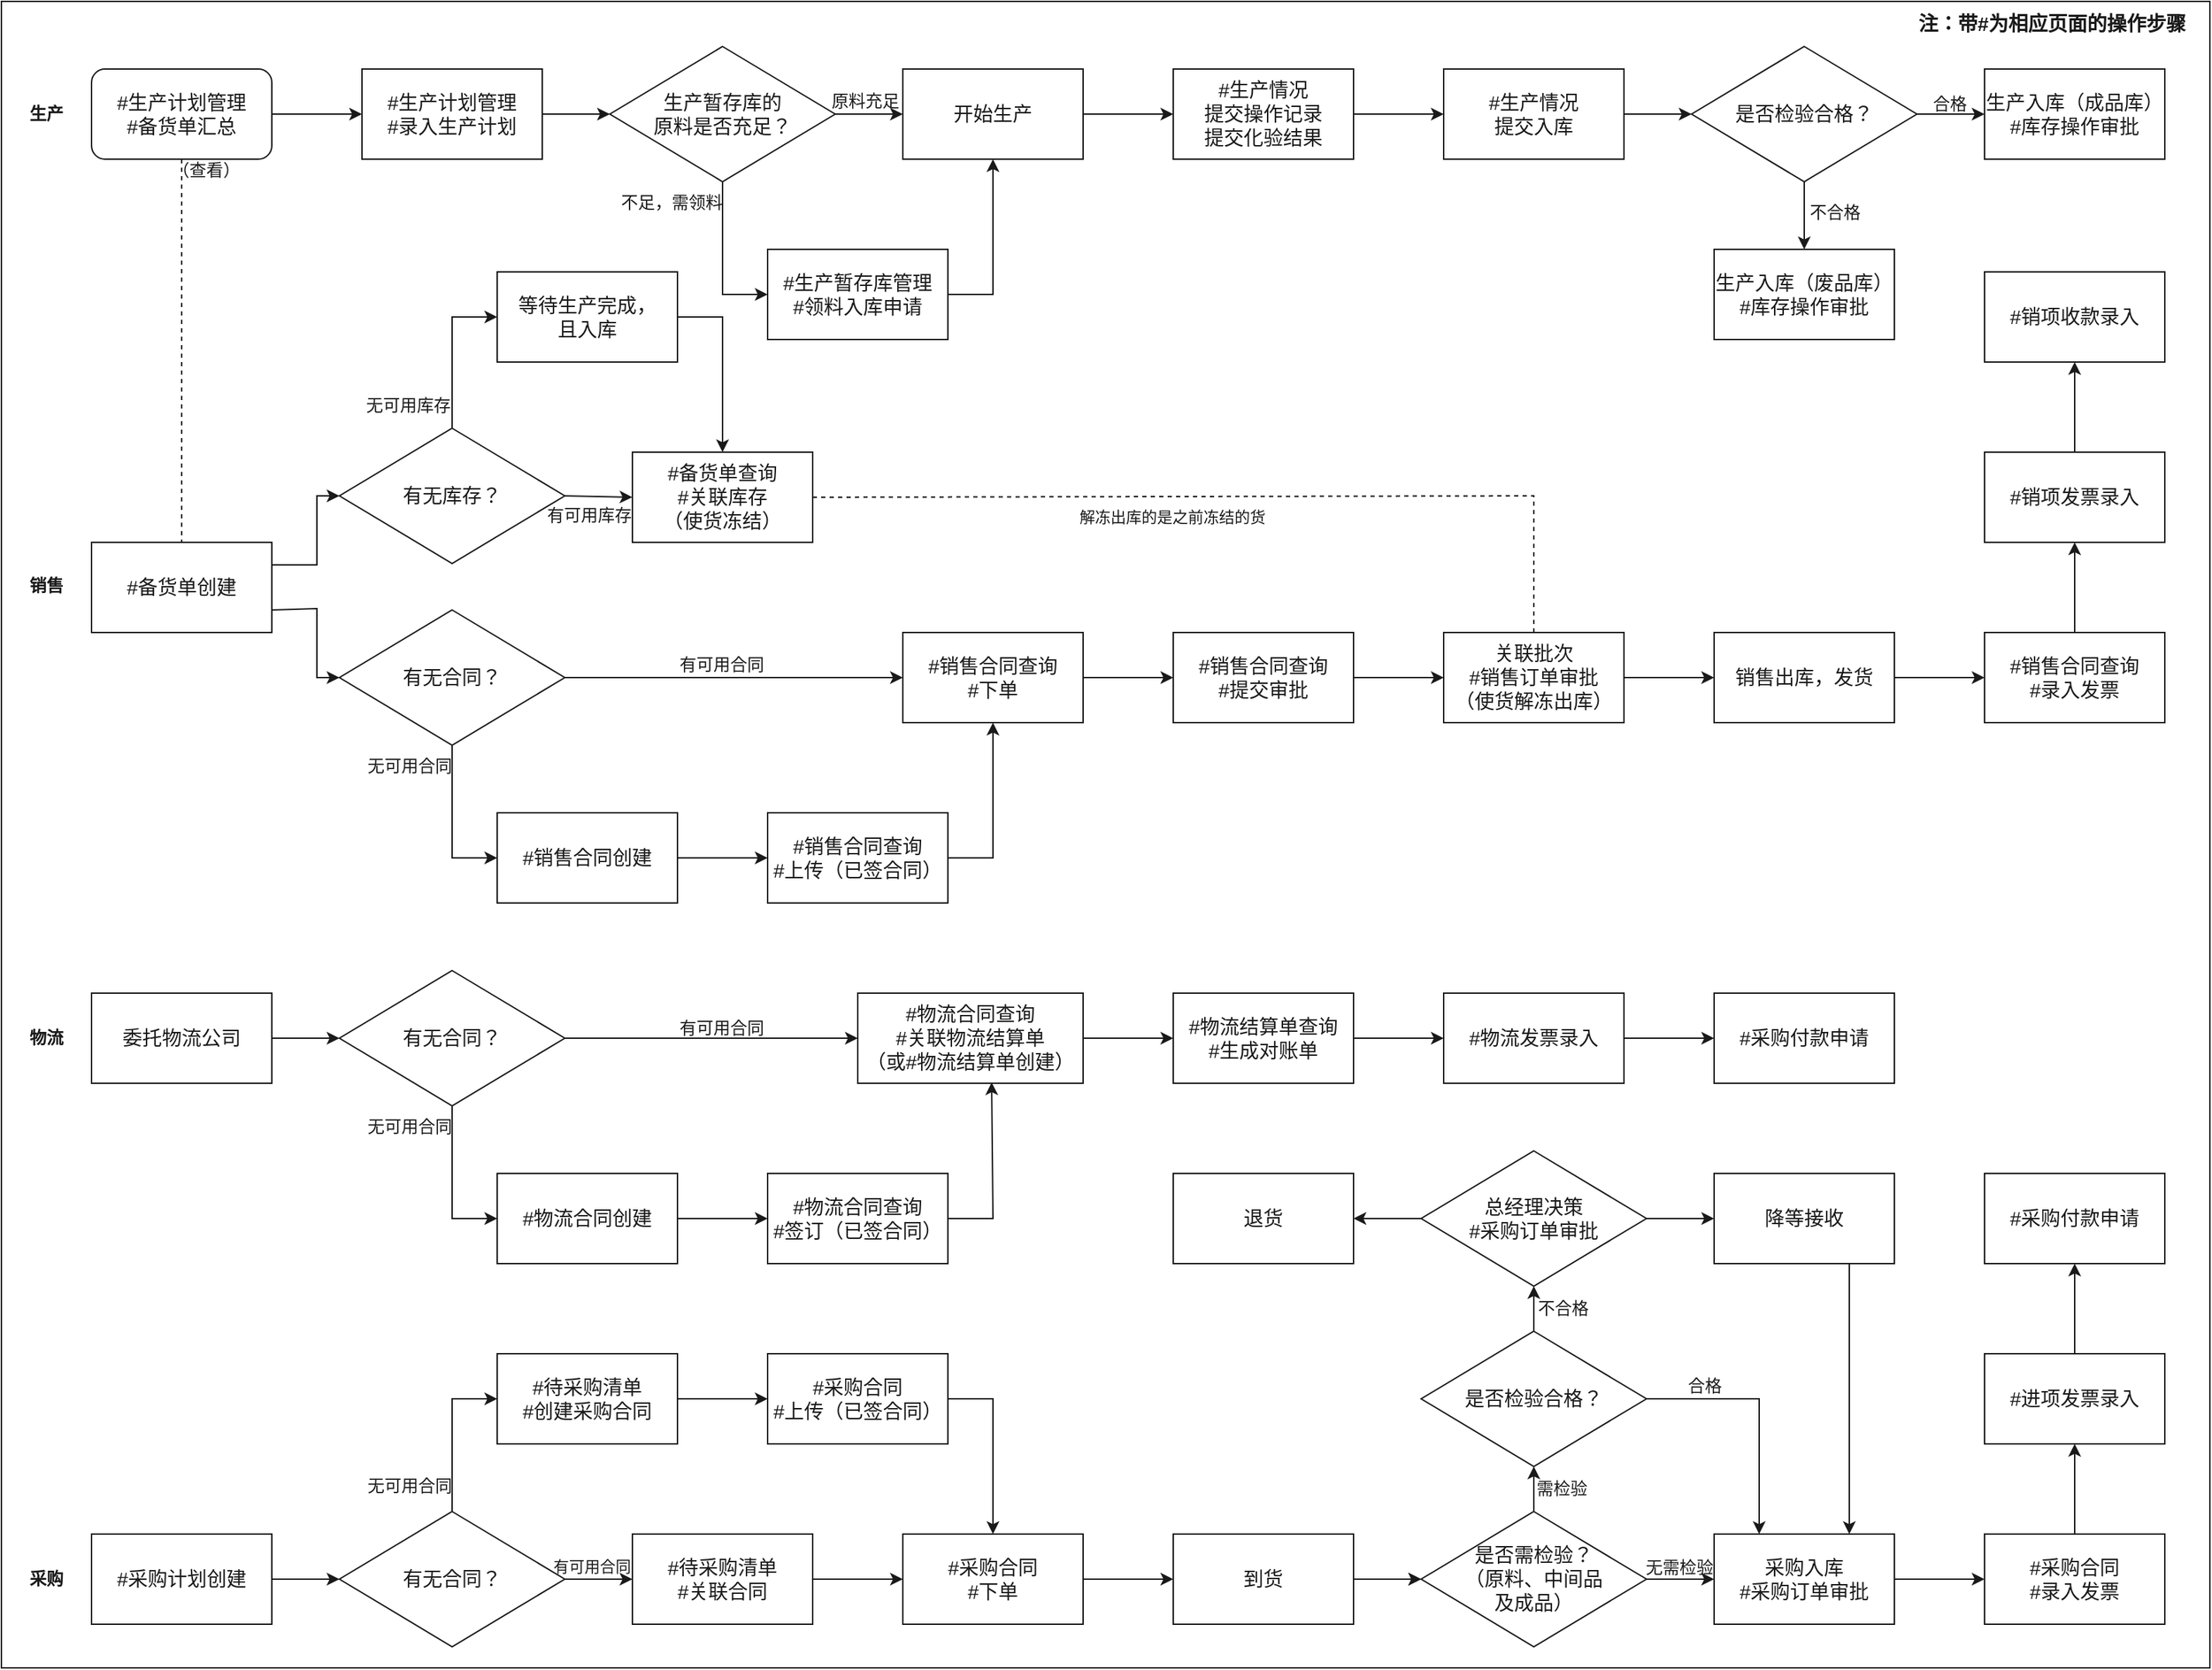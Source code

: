 <mxfile>
    <diagram id="inVLoNlP1onoN6qqcunI" name="第 1 页">
        <mxGraphModel dx="-142" dy="529" grid="1" gridSize="16" guides="1" tooltips="1" connect="1" arrows="1" fold="1" page="0" pageScale="1" pageWidth="4681" pageHeight="3300" background="none" math="0" shadow="0">
            <root>
                <mxCell id="0"/>
                <mxCell id="1" parent="0"/>
                <mxCell id="65" style="edgeStyle=none;rounded=0;html=1;exitX=1;exitY=0.75;exitDx=0;exitDy=0;entryX=0;entryY=0.5;entryDx=0;entryDy=0;fontFamily=Helvetica;fontSize=14;fontColor=#1A1A1A;strokeColor=#1A1A1A;" parent="1" source="2" target="19" edge="1">
                    <mxGeometry relative="1" as="geometry">
                        <Array as="points">
                            <mxPoint x="1088" y="559"/>
                            <mxPoint x="1088" y="608"/>
                        </Array>
                    </mxGeometry>
                </mxCell>
                <mxCell id="178" style="edgeStyle=none;rounded=0;html=1;exitX=1;exitY=0.25;exitDx=0;exitDy=0;entryX=0;entryY=0.5;entryDx=0;entryDy=0;strokeColor=#1A1A1A;" parent="1" source="2" target="3" edge="1">
                    <mxGeometry relative="1" as="geometry">
                        <Array as="points">
                            <mxPoint x="1088" y="528"/>
                            <mxPoint x="1088" y="479"/>
                            <mxPoint x="1104" y="479"/>
                        </Array>
                    </mxGeometry>
                </mxCell>
                <mxCell id="2" value="&lt;font color=&quot;#1a1a1a&quot; style=&quot;font-size: 14px;&quot;&gt;#备货单创建&lt;/font&gt;" style="rounded=0;whiteSpace=wrap;html=1;fillColor=none;strokeColor=#1A1A1A;labelBorderColor=none;fontSize=14;" parent="1" vertex="1">
                    <mxGeometry x="928" y="512" width="128" height="64" as="geometry"/>
                </mxCell>
                <mxCell id="150" style="edgeStyle=none;rounded=0;html=1;exitX=1;exitY=0.5;exitDx=0;exitDy=0;entryX=0;entryY=0.5;entryDx=0;entryDy=0;strokeColor=#1A1A1A;" parent="1" source="3" target="6" edge="1">
                    <mxGeometry relative="1" as="geometry">
                        <Array as="points"/>
                    </mxGeometry>
                </mxCell>
                <mxCell id="206" value="&lt;font style=&quot;font-size: 12px&quot;&gt;有可用库存&lt;/font&gt;" style="edgeLabel;html=1;align=center;verticalAlign=top;resizable=0;points=[];fontColor=#1A1A1A;labelPosition=center;verticalLabelPosition=bottom;labelBackgroundColor=none;" parent="150" vertex="1" connectable="0">
                    <mxGeometry x="-0.06" relative="1" as="geometry">
                        <mxPoint x="-6" as="offset"/>
                    </mxGeometry>
                </mxCell>
                <mxCell id="199" style="edgeStyle=none;rounded=0;html=1;exitX=0.5;exitY=0;exitDx=0;exitDy=0;entryX=0;entryY=0.5;entryDx=0;entryDy=0;fontColor=#1A1A1A;strokeColor=#1A1A1A;" parent="1" source="3" target="153" edge="1">
                    <mxGeometry relative="1" as="geometry">
                        <Array as="points">
                            <mxPoint x="1184" y="352"/>
                        </Array>
                    </mxGeometry>
                </mxCell>
                <mxCell id="205" value="&lt;font style=&quot;font-size: 12px&quot;&gt;无可用库存&lt;/font&gt;" style="edgeLabel;html=1;align=right;verticalAlign=middle;resizable=0;points=[];fontColor=#1A1A1A;labelBackgroundColor=none;labelPosition=left;verticalLabelPosition=middle;" parent="199" vertex="1" connectable="0">
                    <mxGeometry x="-0.852" relative="1" as="geometry">
                        <mxPoint x="-1" y="-8" as="offset"/>
                    </mxGeometry>
                </mxCell>
                <mxCell id="3" value="有无库存？" style="rhombus;whiteSpace=wrap;html=1;rounded=0;labelBackgroundColor=none;fontFamily=Helvetica;fontSize=14;fontColor=#1A1A1A;strokeColor=#1A1A1A;fillColor=none;labelBorderColor=none;" parent="1" vertex="1">
                    <mxGeometry x="1104" y="431" width="160" height="96" as="geometry"/>
                </mxCell>
                <mxCell id="6" value="&lt;span style=&quot;color: rgb(26 , 26 , 26)&quot;&gt;#备货单查询&lt;br&gt;#关联库存&lt;br&gt;（使货冻结）&lt;/span&gt;" style="rounded=0;whiteSpace=wrap;html=1;fillColor=none;strokeColor=#1A1A1A;labelBorderColor=none;fontSize=14;" parent="1" vertex="1">
                    <mxGeometry x="1312" y="448" width="128" height="64" as="geometry"/>
                </mxCell>
                <mxCell id="182" style="edgeStyle=none;rounded=0;html=1;exitX=1;exitY=0.5;exitDx=0;exitDy=0;entryX=0;entryY=0.5;entryDx=0;entryDy=0;strokeColor=#1A1A1A;" parent="1" source="10" target="232" edge="1">
                    <mxGeometry relative="1" as="geometry">
                        <mxPoint x="1312" y="224" as="targetPoint"/>
                    </mxGeometry>
                </mxCell>
                <mxCell id="10" value="&lt;font color=&quot;#1a1a1a&quot;&gt;#生产计划管理&lt;br&gt;#录入生产计划&lt;br&gt;&lt;/font&gt;" style="rounded=0;whiteSpace=wrap;html=1;fillColor=none;strokeColor=#1A1A1A;labelBorderColor=none;fontSize=14;" parent="1" vertex="1">
                    <mxGeometry x="1120" y="176" width="128" height="64" as="geometry"/>
                </mxCell>
                <mxCell id="26" style="edgeStyle=none;rounded=0;html=1;exitX=1;exitY=0.5;exitDx=0;exitDy=0;fontFamily=Helvetica;fontSize=14;fontColor=#1A1A1A;strokeColor=#1A1A1A;entryX=0;entryY=0.5;entryDx=0;entryDy=0;" parent="1" source="102" target="101" edge="1">
                    <mxGeometry relative="1" as="geometry">
                        <mxPoint x="2271" y="31" as="sourcePoint"/>
                        <mxPoint x="2384" y="64" as="targetPoint"/>
                    </mxGeometry>
                </mxCell>
                <mxCell id="117" style="edgeStyle=none;rounded=0;html=1;exitX=1;exitY=0.5;exitDx=0;exitDy=0;entryX=0;entryY=0.5;entryDx=0;entryDy=0;strokeColor=#1A1A1A;" parent="1" source="15" target="116" edge="1">
                    <mxGeometry relative="1" as="geometry"/>
                </mxCell>
                <mxCell id="15" value="&lt;font color=&quot;#1a1a1a&quot;&gt;#销售合同查询&lt;br&gt;#下单&lt;br&gt;&lt;/font&gt;" style="rounded=0;whiteSpace=wrap;html=1;fillColor=none;strokeColor=#1A1A1A;labelBorderColor=none;fontSize=14;" parent="1" vertex="1">
                    <mxGeometry x="1504" y="576" width="128" height="64" as="geometry"/>
                </mxCell>
                <mxCell id="33" style="edgeStyle=none;rounded=0;html=1;exitX=1;exitY=0.5;exitDx=0;exitDy=0;entryX=0;entryY=0.5;entryDx=0;entryDy=0;fontFamily=Helvetica;fontSize=14;fontColor=#1A1A1A;strokeColor=#1A1A1A;" parent="1" source="19" target="15" edge="1">
                    <mxGeometry relative="1" as="geometry">
                        <mxPoint x="1295" y="617.0" as="sourcePoint"/>
                        <mxPoint x="2111" y="617" as="targetPoint"/>
                    </mxGeometry>
                </mxCell>
                <mxCell id="207" value="&lt;font style=&quot;font-size: 12px&quot;&gt;有可用合同&lt;/font&gt;" style="edgeLabel;html=1;align=center;verticalAlign=bottom;resizable=0;points=[];fontColor=#1A1A1A;labelBackgroundColor=none;labelPosition=center;verticalLabelPosition=top;" parent="33" vertex="1" connectable="0">
                    <mxGeometry x="-0.068" y="1" relative="1" as="geometry">
                        <mxPoint x="-1" as="offset"/>
                    </mxGeometry>
                </mxCell>
                <mxCell id="146" style="edgeStyle=none;rounded=0;html=1;exitX=0.5;exitY=1;exitDx=0;exitDy=0;entryX=0;entryY=0.5;entryDx=0;entryDy=0;strokeColor=#1A1A1A;" parent="1" source="19" target="30" edge="1">
                    <mxGeometry relative="1" as="geometry">
                        <Array as="points">
                            <mxPoint x="1184" y="736"/>
                            <mxPoint x="1215" y="736"/>
                        </Array>
                    </mxGeometry>
                </mxCell>
                <mxCell id="204" value="&lt;font style=&quot;font-size: 12px&quot;&gt;无可用合同&lt;/font&gt;" style="edgeLabel;html=1;align=right;verticalAlign=middle;resizable=0;points=[];fontColor=#1A1A1A;labelBackgroundColor=none;labelPosition=left;verticalLabelPosition=middle;" parent="146" vertex="1" connectable="0">
                    <mxGeometry x="-0.714" y="1" relative="1" as="geometry">
                        <mxPoint x="-1" y="-1" as="offset"/>
                    </mxGeometry>
                </mxCell>
                <mxCell id="19" value="有无合同？" style="rhombus;whiteSpace=wrap;html=1;rounded=0;labelBackgroundColor=none;fontFamily=Helvetica;fontSize=14;fontColor=#1A1A1A;strokeColor=#1A1A1A;fillColor=none;labelBorderColor=none;" parent="1" vertex="1">
                    <mxGeometry x="1104" y="560" width="160" height="96" as="geometry"/>
                </mxCell>
                <mxCell id="37" style="edgeStyle=none;rounded=0;html=1;exitX=1;exitY=0.5;exitDx=0;exitDy=0;fontFamily=Helvetica;fontSize=14;fontColor=#1A1A1A;strokeColor=#1A1A1A;" parent="1" source="30" target="35" edge="1">
                    <mxGeometry relative="1" as="geometry"/>
                </mxCell>
                <mxCell id="30" value="&lt;font color=&quot;#1a1a1a&quot;&gt;#销售合同创建&lt;/font&gt;" style="rounded=0;whiteSpace=wrap;html=1;fillColor=none;strokeColor=#1A1A1A;labelBorderColor=none;fontSize=14;" parent="1" vertex="1">
                    <mxGeometry x="1216" y="704" width="128" height="64" as="geometry"/>
                </mxCell>
                <mxCell id="147" style="edgeStyle=none;rounded=0;html=1;exitX=1;exitY=0.5;exitDx=0;exitDy=0;entryX=0.5;entryY=1;entryDx=0;entryDy=0;strokeColor=#1A1A1A;" parent="1" source="35" target="15" edge="1">
                    <mxGeometry relative="1" as="geometry">
                        <Array as="points">
                            <mxPoint x="1568" y="736"/>
                        </Array>
                    </mxGeometry>
                </mxCell>
                <mxCell id="35" value="&lt;font color=&quot;#1a1a1a&quot;&gt;#销售合同查询&lt;br&gt;#上传（已签合同）&lt;/font&gt;" style="rounded=0;whiteSpace=wrap;html=1;fillColor=none;strokeColor=#1A1A1A;labelBorderColor=none;fontSize=14;" parent="1" vertex="1">
                    <mxGeometry x="1408" y="704" width="128" height="64" as="geometry"/>
                </mxCell>
                <mxCell id="38" style="edgeStyle=none;rounded=0;html=1;exitX=1;exitY=0.5;exitDx=0;exitDy=0;entryX=0;entryY=0.5;entryDx=0;entryDy=0;fontFamily=Helvetica;fontSize=14;fontColor=#1A1A1A;strokeColor=#1A1A1A;" parent="1" source="39" target="41" edge="1">
                    <mxGeometry relative="1" as="geometry"/>
                </mxCell>
                <mxCell id="39" value="&lt;font color=&quot;#1a1a1a&quot;&gt;委托物流公司&lt;/font&gt;" style="rounded=0;whiteSpace=wrap;html=1;fillColor=none;strokeColor=#1A1A1A;labelBorderColor=none;fontSize=14;" parent="1" vertex="1">
                    <mxGeometry x="928" y="832" width="128" height="64" as="geometry"/>
                </mxCell>
                <mxCell id="47" style="edgeStyle=none;rounded=0;html=1;exitX=1;exitY=0.5;exitDx=0;exitDy=0;fontFamily=Helvetica;fontSize=14;fontColor=#1A1A1A;strokeColor=#1A1A1A;entryX=0;entryY=0.5;entryDx=0;entryDy=0;" parent="1" source="41" target="45" edge="1">
                    <mxGeometry relative="1" as="geometry">
                        <mxPoint x="1855" y="1087.667" as="targetPoint"/>
                    </mxGeometry>
                </mxCell>
                <mxCell id="208" value="有可用合同" style="edgeLabel;html=1;align=center;verticalAlign=bottom;resizable=0;points=[];fontColor=#1A1A1A;labelPosition=center;verticalLabelPosition=top;labelBackgroundColor=none;fontSize=12;" parent="47" vertex="1" connectable="0">
                    <mxGeometry x="0.075" y="-1" relative="1" as="geometry">
                        <mxPoint x="-1" as="offset"/>
                    </mxGeometry>
                </mxCell>
                <mxCell id="177" style="edgeStyle=none;rounded=0;html=1;exitX=0.5;exitY=1;exitDx=0;exitDy=0;entryX=0;entryY=0.5;entryDx=0;entryDy=0;strokeColor=#1A1A1A;" parent="1" source="41" target="43" edge="1">
                    <mxGeometry relative="1" as="geometry">
                        <Array as="points">
                            <mxPoint x="1184" y="992"/>
                        </Array>
                    </mxGeometry>
                </mxCell>
                <mxCell id="203" value="&lt;font style=&quot;font-size: 12px&quot;&gt;无可用合同&lt;/font&gt;" style="edgeLabel;html=1;align=right;verticalAlign=middle;resizable=0;points=[];fontColor=#1A1A1A;labelPosition=left;verticalLabelPosition=middle;labelBackgroundColor=none;" parent="177" vertex="1" connectable="0">
                    <mxGeometry x="-0.72" relative="1" as="geometry">
                        <mxPoint y="-1" as="offset"/>
                    </mxGeometry>
                </mxCell>
                <mxCell id="41" value="有无合同？" style="rhombus;whiteSpace=wrap;html=1;rounded=0;labelBackgroundColor=none;fontFamily=Helvetica;fontSize=14;fontColor=#1A1A1A;strokeColor=#1A1A1A;fillColor=none;labelBorderColor=none;" parent="1" vertex="1">
                    <mxGeometry x="1104" y="816" width="160" height="96" as="geometry"/>
                </mxCell>
                <mxCell id="163" style="edgeStyle=none;rounded=0;html=1;exitX=1;exitY=0.5;exitDx=0;exitDy=0;entryX=0;entryY=0.5;entryDx=0;entryDy=0;strokeColor=#1A1A1A;" parent="1" source="43" target="44" edge="1">
                    <mxGeometry relative="1" as="geometry"/>
                </mxCell>
                <mxCell id="43" value="&lt;font color=&quot;#1a1a1a&quot;&gt;#物流合同创建&lt;/font&gt;" style="rounded=0;whiteSpace=wrap;html=1;fillColor=none;strokeColor=#1A1A1A;labelBorderColor=none;fontSize=14;" parent="1" vertex="1">
                    <mxGeometry x="1216" y="960" width="128" height="64" as="geometry"/>
                </mxCell>
                <mxCell id="162" style="edgeStyle=none;rounded=0;html=1;exitX=1;exitY=0.5;exitDx=0;exitDy=0;entryX=0.594;entryY=0.99;entryDx=0;entryDy=0;strokeColor=#1A1A1A;entryPerimeter=0;" parent="1" source="44" target="45" edge="1">
                    <mxGeometry relative="1" as="geometry">
                        <Array as="points">
                            <mxPoint x="1568" y="992"/>
                        </Array>
                    </mxGeometry>
                </mxCell>
                <mxCell id="44" value="&lt;font color=&quot;#1a1a1a&quot;&gt;#物流合同查询&lt;br&gt;#签订（已签合同）&lt;/font&gt;&lt;font color=&quot;#1a1a1a&quot;&gt;&lt;br&gt;&lt;/font&gt;" style="rounded=0;whiteSpace=wrap;html=1;fillColor=none;strokeColor=#1A1A1A;labelBorderColor=none;fontSize=14;" parent="1" vertex="1">
                    <mxGeometry x="1408" y="960" width="128" height="64" as="geometry"/>
                </mxCell>
                <mxCell id="51" style="edgeStyle=none;rounded=0;html=1;exitX=1;exitY=0.5;exitDx=0;exitDy=0;entryX=0;entryY=0.5;entryDx=0;entryDy=0;fontFamily=Helvetica;fontSize=14;fontColor=#1A1A1A;strokeColor=#1A1A1A;" parent="1" source="45" target="50" edge="1">
                    <mxGeometry relative="1" as="geometry"/>
                </mxCell>
                <mxCell id="45" value="&lt;font color=&quot;#1a1a1a&quot;&gt;#物流合同查询&lt;br&gt;#关联物流结算单&lt;br&gt;（或#物流结算单创建）&lt;br&gt;&lt;/font&gt;" style="rounded=0;whiteSpace=wrap;html=1;fillColor=none;strokeColor=#1A1A1A;labelBorderColor=none;fontSize=14;" parent="1" vertex="1">
                    <mxGeometry x="1472" y="832" width="160" height="64" as="geometry"/>
                </mxCell>
                <mxCell id="56" style="edgeStyle=none;rounded=0;html=1;exitX=1;exitY=0.5;exitDx=0;exitDy=0;entryX=0;entryY=0.5;entryDx=0;entryDy=0;fontFamily=Helvetica;fontSize=14;fontColor=#1A1A1A;strokeColor=#1A1A1A;" parent="1" source="48" target="55" edge="1">
                    <mxGeometry relative="1" as="geometry"/>
                </mxCell>
                <mxCell id="48" value="&lt;font color=&quot;#1a1a1a&quot; style=&quot;font-size: 14px&quot;&gt;#采购计划创建&lt;br&gt;&lt;/font&gt;" style="rounded=0;whiteSpace=wrap;html=1;fillColor=none;strokeColor=#1A1A1A;labelBorderColor=none;fontSize=14;" parent="1" vertex="1">
                    <mxGeometry x="928" y="1216" width="128" height="64" as="geometry"/>
                </mxCell>
                <mxCell id="115" style="edgeStyle=none;rounded=0;html=1;exitX=1;exitY=0.5;exitDx=0;exitDy=0;entryX=0;entryY=0.5;entryDx=0;entryDy=0;strokeColor=#1A1A1A;" parent="1" source="50" target="114" edge="1">
                    <mxGeometry relative="1" as="geometry"/>
                </mxCell>
                <mxCell id="50" value="&lt;font color=&quot;#1a1a1a&quot;&gt;#物流结算单查询&lt;br&gt;#生成对账单&lt;/font&gt;" style="rounded=0;whiteSpace=wrap;html=1;fillColor=none;strokeColor=#1A1A1A;labelBorderColor=none;fontSize=14;" parent="1" vertex="1">
                    <mxGeometry x="1696" y="832" width="128" height="64" as="geometry"/>
                </mxCell>
                <mxCell id="58" style="edgeStyle=none;rounded=0;html=1;exitX=1;exitY=0.5;exitDx=0;exitDy=0;entryX=0;entryY=0.5;entryDx=0;entryDy=0;fontFamily=Helvetica;fontSize=14;fontColor=#1A1A1A;strokeColor=#1A1A1A;" parent="1" source="52" target="53" edge="1">
                    <mxGeometry relative="1" as="geometry"/>
                </mxCell>
                <mxCell id="52" value="&lt;font color=&quot;#1a1a1a&quot; style=&quot;font-size: 14px&quot;&gt;#待采购清单&lt;br&gt;#创建采购合同&lt;br&gt;&lt;/font&gt;" style="rounded=0;whiteSpace=wrap;html=1;fillColor=none;strokeColor=#1A1A1A;labelBorderColor=none;fontSize=14;" parent="1" vertex="1">
                    <mxGeometry x="1216" y="1088" width="128" height="64" as="geometry"/>
                </mxCell>
                <mxCell id="59" style="edgeStyle=none;rounded=0;html=1;exitX=1;exitY=0.5;exitDx=0;exitDy=0;entryX=0.5;entryY=0;entryDx=0;entryDy=0;fontFamily=Helvetica;fontSize=14;fontColor=#1A1A1A;strokeColor=#1A1A1A;" parent="1" source="53" target="54" edge="1">
                    <mxGeometry relative="1" as="geometry">
                        <Array as="points">
                            <mxPoint x="1568" y="1120"/>
                        </Array>
                    </mxGeometry>
                </mxCell>
                <mxCell id="53" value="&lt;font color=&quot;#1a1a1a&quot;&gt;#采购合同&lt;br&gt;#上传（已签合同）&lt;/font&gt;" style="rounded=0;whiteSpace=wrap;html=1;fillColor=none;strokeColor=#1A1A1A;labelBorderColor=none;fontSize=14;" parent="1" vertex="1">
                    <mxGeometry x="1408" y="1088" width="128" height="64" as="geometry"/>
                </mxCell>
                <mxCell id="108" style="edgeStyle=none;rounded=0;html=1;exitX=1;exitY=0.5;exitDx=0;exitDy=0;entryX=0;entryY=0.5;entryDx=0;entryDy=0;strokeColor=#1A1A1A;" parent="1" source="54" target="75" edge="1">
                    <mxGeometry relative="1" as="geometry"/>
                </mxCell>
                <mxCell id="54" value="&lt;font color=&quot;#1a1a1a&quot;&gt;#采购合同&lt;br&gt;#下单&lt;br&gt;&lt;/font&gt;" style="rounded=0;whiteSpace=wrap;html=1;fillColor=none;strokeColor=#1A1A1A;labelBorderColor=none;fontSize=14;" parent="1" vertex="1">
                    <mxGeometry x="1504" y="1216" width="128" height="64" as="geometry"/>
                </mxCell>
                <mxCell id="57" style="edgeStyle=none;rounded=0;html=1;exitX=0.5;exitY=0;exitDx=0;exitDy=0;entryX=0;entryY=0.5;entryDx=0;entryDy=0;fontFamily=Helvetica;fontSize=14;fontColor=#1A1A1A;strokeColor=#1A1A1A;" parent="1" source="55" target="52" edge="1">
                    <mxGeometry relative="1" as="geometry">
                        <Array as="points">
                            <mxPoint x="1184" y="1120"/>
                            <mxPoint x="1215" y="1120"/>
                        </Array>
                    </mxGeometry>
                </mxCell>
                <mxCell id="202" value="无可用合同" style="edgeLabel;html=1;align=right;verticalAlign=middle;resizable=0;points=[];fontColor=#1A1A1A;labelBackgroundColor=none;labelPosition=left;verticalLabelPosition=middle;fontSize=12;" parent="57" vertex="1" connectable="0">
                    <mxGeometry x="-0.723" y="-1" relative="1" as="geometry">
                        <mxPoint x="-1" y="-3" as="offset"/>
                    </mxGeometry>
                </mxCell>
                <mxCell id="266" style="edgeStyle=none;html=1;exitX=1;exitY=0.5;exitDx=0;exitDy=0;labelBackgroundColor=default;rounded=0;strokeColor=#1A1A1A;entryX=0;entryY=0.5;entryDx=0;entryDy=0;" parent="1" source="55" target="264" edge="1">
                    <mxGeometry relative="1" as="geometry"/>
                </mxCell>
                <mxCell id="269" value="有可用合同" style="edgeLabel;html=1;align=center;verticalAlign=bottom;resizable=0;points=[];labelBackgroundColor=none;fontColor=#1A1A1A;labelPosition=center;verticalLabelPosition=top;" parent="266" vertex="1" connectable="0">
                    <mxGeometry x="-0.056" y="-1" relative="1" as="geometry">
                        <mxPoint x="-4" y="-2" as="offset"/>
                    </mxGeometry>
                </mxCell>
                <mxCell id="55" value="有无合同？" style="rhombus;whiteSpace=wrap;html=1;rounded=0;labelBackgroundColor=none;fontFamily=Helvetica;fontSize=14;fontColor=#1A1A1A;strokeColor=#1A1A1A;fillColor=none;labelBorderColor=none;" parent="1" vertex="1">
                    <mxGeometry x="1104" y="1200" width="160" height="96" as="geometry"/>
                </mxCell>
                <mxCell id="159" style="edgeStyle=none;rounded=0;html=1;exitX=1;exitY=0.5;exitDx=0;exitDy=0;entryX=0;entryY=0.5;entryDx=0;entryDy=0;strokeColor=#1A1A1A;" parent="1" source="61" target="68" edge="1">
                    <mxGeometry relative="1" as="geometry"/>
                </mxCell>
                <mxCell id="61" value="&lt;span style=&quot;color: rgb(26 , 26 , 26)&quot;&gt;关联批次&lt;br&gt;&lt;/span&gt;&lt;font color=&quot;#1a1a1a&quot;&gt;#销售订单审批&lt;br&gt;（使货解冻出库）&lt;br&gt;&lt;/font&gt;" style="rounded=0;whiteSpace=wrap;html=1;fillColor=none;strokeColor=#1A1A1A;labelBorderColor=none;fontSize=14;" parent="1" vertex="1">
                    <mxGeometry x="1888" y="576" width="128" height="64" as="geometry"/>
                </mxCell>
                <mxCell id="161" style="edgeStyle=none;rounded=0;html=1;exitX=0.5;exitY=0;exitDx=0;exitDy=0;entryX=0.5;entryY=1;entryDx=0;entryDy=0;strokeColor=#1A1A1A;" parent="1" source="63" target="67" edge="1">
                    <mxGeometry relative="1" as="geometry"/>
                </mxCell>
                <mxCell id="63" value="&lt;font color=&quot;#1a1a1a&quot;&gt;#销售合同查询&lt;br&gt;#录入发票&lt;br&gt;&lt;/font&gt;" style="rounded=0;whiteSpace=wrap;html=1;fillColor=none;strokeColor=#1A1A1A;labelBorderColor=none;fontSize=14;" parent="1" vertex="1">
                    <mxGeometry x="2272" y="576" width="128" height="64" as="geometry"/>
                </mxCell>
                <mxCell id="231" style="edgeStyle=none;rounded=0;html=1;exitX=0.5;exitY=0;exitDx=0;exitDy=0;entryX=0.5;entryY=1;entryDx=0;entryDy=0;strokeColor=#1A1A1A;" parent="1" source="67" target="230" edge="1">
                    <mxGeometry relative="1" as="geometry"/>
                </mxCell>
                <mxCell id="67" value="&lt;font color=&quot;#1a1a1a&quot;&gt;#销项发票录入&lt;br&gt;&lt;/font&gt;" style="rounded=0;whiteSpace=wrap;html=1;fillColor=none;strokeColor=#1A1A1A;labelBorderColor=none;fontSize=14;" parent="1" vertex="1">
                    <mxGeometry x="2272" y="448" width="128" height="64" as="geometry"/>
                </mxCell>
                <mxCell id="175" style="edgeStyle=none;rounded=0;html=1;exitX=1;exitY=0.5;exitDx=0;exitDy=0;entryX=0;entryY=0.5;entryDx=0;entryDy=0;strokeColor=#1A1A1A;" parent="1" source="68" target="63" edge="1">
                    <mxGeometry relative="1" as="geometry"/>
                </mxCell>
                <mxCell id="68" value="&lt;font color=&quot;#1a1a1a&quot;&gt;销售出库，发货&lt;/font&gt;" style="rounded=0;whiteSpace=wrap;html=1;fillColor=none;strokeColor=#1A1A1A;labelBorderColor=none;fontSize=14;" parent="1" vertex="1">
                    <mxGeometry x="2080" y="576" width="128" height="64" as="geometry"/>
                </mxCell>
                <mxCell id="112" style="edgeStyle=none;rounded=0;html=1;exitX=1;exitY=0.5;exitDx=0;exitDy=0;entryX=0;entryY=0.5;entryDx=0;entryDy=0;strokeColor=#1A1A1A;" parent="1" source="75" target="76" edge="1">
                    <mxGeometry relative="1" as="geometry"/>
                </mxCell>
                <mxCell id="280" value="" style="edgeStyle=none;rounded=0;html=1;labelBackgroundColor=default;fontSize=18;fontColor=#1A1A1A;strokeColor=#1A1A1A;" parent="1" source="75" target="76" edge="1">
                    <mxGeometry relative="1" as="geometry"/>
                </mxCell>
                <mxCell id="75" value="&lt;font color=&quot;#1a1a1a&quot;&gt;到货&lt;/font&gt;" style="rounded=0;whiteSpace=wrap;html=1;fillColor=none;strokeColor=#1A1A1A;labelBorderColor=none;fontSize=14;" parent="1" vertex="1">
                    <mxGeometry x="1696" y="1216" width="128" height="64" as="geometry"/>
                </mxCell>
                <mxCell id="83" style="edgeStyle=none;rounded=0;html=1;exitX=1;exitY=0.5;exitDx=0;exitDy=0;entryX=0;entryY=0.5;entryDx=0;entryDy=0;fontFamily=Helvetica;fontSize=14;fontColor=#1A1A1A;strokeColor=#1A1A1A;" parent="1" source="76" target="81" edge="1">
                    <mxGeometry relative="1" as="geometry"/>
                </mxCell>
                <mxCell id="218" value="无需检验" style="edgeLabel;html=1;align=center;verticalAlign=bottom;resizable=0;points=[];fontColor=#1A1A1A;labelPosition=center;verticalLabelPosition=top;labelBackgroundColor=none;fontSize=12;" parent="83" vertex="1" connectable="0">
                    <mxGeometry x="-0.035" relative="1" as="geometry">
                        <mxPoint as="offset"/>
                    </mxGeometry>
                </mxCell>
                <mxCell id="168" style="edgeStyle=none;rounded=0;html=1;exitX=0.5;exitY=0;exitDx=0;exitDy=0;entryX=0.5;entryY=1;entryDx=0;entryDy=0;strokeColor=#1A1A1A;" parent="1" source="76" target="82" edge="1">
                    <mxGeometry relative="1" as="geometry"/>
                </mxCell>
                <mxCell id="216" value="需检验" style="edgeLabel;html=1;align=left;verticalAlign=middle;resizable=0;points=[];fontColor=#1A1A1A;labelBackgroundColor=none;labelPosition=right;verticalLabelPosition=middle;fontSize=12;" parent="168" vertex="1" connectable="0">
                    <mxGeometry x="0.021" relative="1" as="geometry">
                        <mxPoint as="offset"/>
                    </mxGeometry>
                </mxCell>
                <mxCell id="76" value="是否需检验？&lt;br&gt;（原料、中间品&lt;br&gt;及成品）" style="rhombus;whiteSpace=wrap;html=1;rounded=0;labelBackgroundColor=none;fontFamily=Helvetica;fontSize=14;fontColor=#1A1A1A;strokeColor=#1A1A1A;fillColor=none;labelBorderColor=none;" parent="1" vertex="1">
                    <mxGeometry x="1872" y="1200" width="160" height="96" as="geometry"/>
                </mxCell>
                <mxCell id="78" value="&lt;font color=&quot;#1a1a1a&quot;&gt;退货&lt;/font&gt;" style="rounded=0;whiteSpace=wrap;html=1;fillColor=none;strokeColor=#1A1A1A;labelBorderColor=none;fontSize=14;" parent="1" vertex="1">
                    <mxGeometry x="1696" y="960" width="128" height="64" as="geometry"/>
                </mxCell>
                <mxCell id="94" style="edgeStyle=none;rounded=0;html=1;exitX=1;exitY=0.5;exitDx=0;exitDy=0;entryX=0;entryY=0.5;entryDx=0;entryDy=0;fontFamily=Helvetica;fontSize=14;fontColor=#1A1A1A;strokeColor=#1A1A1A;" parent="1" source="81" target="93" edge="1">
                    <mxGeometry relative="1" as="geometry"/>
                </mxCell>
                <mxCell id="81" value="&lt;span style=&quot;color: rgb(26 , 26 , 26)&quot;&gt;采购入库&lt;br&gt;&lt;/span&gt;&lt;font color=&quot;#1a1a1a&quot;&gt;#采购订单审批&lt;/font&gt;" style="rounded=0;whiteSpace=wrap;html=1;fillColor=none;strokeColor=#1A1A1A;labelBorderColor=none;fontSize=14;" parent="1" vertex="1">
                    <mxGeometry x="2080" y="1216" width="128" height="64" as="geometry"/>
                </mxCell>
                <mxCell id="169" style="edgeStyle=none;rounded=0;html=1;exitX=0.5;exitY=0;exitDx=0;exitDy=0;entryX=0.5;entryY=1;entryDx=0;entryDy=0;strokeColor=#1A1A1A;" parent="1" source="82" target="89" edge="1">
                    <mxGeometry relative="1" as="geometry"/>
                </mxCell>
                <mxCell id="220" value="不合格" style="edgeLabel;html=1;align=left;verticalAlign=middle;resizable=0;points=[];fontColor=#1A1A1A;labelBackgroundColor=none;labelPosition=right;verticalLabelPosition=middle;fontSize=12;" parent="169" vertex="1" connectable="0">
                    <mxGeometry x="-0.011" y="-1" relative="1" as="geometry">
                        <mxPoint as="offset"/>
                    </mxGeometry>
                </mxCell>
                <mxCell id="173" style="edgeStyle=none;rounded=0;html=1;exitX=1;exitY=0.5;exitDx=0;exitDy=0;strokeColor=#1A1A1A;" parent="1" source="82" edge="1">
                    <mxGeometry relative="1" as="geometry">
                        <mxPoint x="2112" y="1216" as="targetPoint"/>
                        <Array as="points">
                            <mxPoint x="2112" y="1120"/>
                        </Array>
                    </mxGeometry>
                </mxCell>
                <mxCell id="219" value="合格" style="edgeLabel;html=1;align=center;verticalAlign=bottom;resizable=0;points=[];fontColor=#1A1A1A;labelPosition=center;verticalLabelPosition=top;labelBackgroundColor=none;fontSize=12;" parent="173" vertex="1" connectable="0">
                    <mxGeometry x="-0.532" y="1" relative="1" as="geometry">
                        <mxPoint as="offset"/>
                    </mxGeometry>
                </mxCell>
                <mxCell id="82" value="是否检验合格？" style="rhombus;whiteSpace=wrap;html=1;rounded=0;labelBackgroundColor=none;fontFamily=Helvetica;fontSize=14;fontColor=#1A1A1A;strokeColor=#1A1A1A;fillColor=none;labelBorderColor=none;" parent="1" vertex="1">
                    <mxGeometry x="1872" y="1072" width="160" height="96" as="geometry"/>
                </mxCell>
                <mxCell id="170" style="edgeStyle=none;rounded=0;html=1;exitX=0.75;exitY=1;exitDx=0;exitDy=0;entryX=0.75;entryY=0;entryDx=0;entryDy=0;strokeColor=#1A1A1A;" parent="1" source="88" target="81" edge="1">
                    <mxGeometry relative="1" as="geometry"/>
                </mxCell>
                <mxCell id="88" value="&lt;font color=&quot;#1a1a1a&quot;&gt;降等接收&lt;/font&gt;" style="rounded=0;whiteSpace=wrap;html=1;fillColor=none;strokeColor=#1A1A1A;labelBorderColor=none;fontSize=14;" parent="1" vertex="1">
                    <mxGeometry x="2080" y="960" width="128" height="64" as="geometry"/>
                </mxCell>
                <mxCell id="91" style="edgeStyle=none;rounded=0;html=1;exitX=0;exitY=0.5;exitDx=0;exitDy=0;entryX=1;entryY=0.5;entryDx=0;entryDy=0;fontFamily=Helvetica;fontSize=14;fontColor=#1A1A1A;strokeColor=#1A1A1A;" parent="1" source="89" target="78" edge="1">
                    <mxGeometry relative="1" as="geometry"/>
                </mxCell>
                <mxCell id="92" style="edgeStyle=none;rounded=0;html=1;exitX=1;exitY=0.5;exitDx=0;exitDy=0;entryX=0;entryY=0.5;entryDx=0;entryDy=0;fontFamily=Helvetica;fontSize=14;fontColor=#1A1A1A;strokeColor=#1A1A1A;" parent="1" source="89" target="88" edge="1">
                    <mxGeometry relative="1" as="geometry"/>
                </mxCell>
                <mxCell id="89" value="总经理决策&lt;br&gt;#采购订单审批" style="rhombus;whiteSpace=wrap;html=1;rounded=0;labelBackgroundColor=none;fontFamily=Helvetica;fontSize=14;fontColor=#1A1A1A;strokeColor=#1A1A1A;fillColor=none;labelBorderColor=none;" parent="1" vertex="1">
                    <mxGeometry x="1872" y="944" width="160" height="96" as="geometry"/>
                </mxCell>
                <mxCell id="96" style="edgeStyle=none;rounded=0;html=1;exitX=0.5;exitY=0;exitDx=0;exitDy=0;entryX=0.5;entryY=1;entryDx=0;entryDy=0;fontFamily=Helvetica;fontSize=14;fontColor=#1A1A1A;strokeColor=#1A1A1A;" parent="1" source="93" target="95" edge="1">
                    <mxGeometry relative="1" as="geometry"/>
                </mxCell>
                <mxCell id="93" value="&lt;font color=&quot;#1a1a1a&quot;&gt;#采购合同&lt;br&gt;#录入发票&lt;br&gt;&lt;/font&gt;" style="rounded=0;whiteSpace=wrap;html=1;fillColor=none;strokeColor=#1A1A1A;labelBorderColor=none;fontSize=14;" parent="1" vertex="1">
                    <mxGeometry x="2272" y="1216" width="128" height="64" as="geometry"/>
                </mxCell>
                <mxCell id="229" style="edgeStyle=none;rounded=0;html=1;exitX=0.5;exitY=0;exitDx=0;exitDy=0;entryX=0.5;entryY=1;entryDx=0;entryDy=0;strokeColor=#1A1A1A;" parent="1" source="95" target="228" edge="1">
                    <mxGeometry relative="1" as="geometry"/>
                </mxCell>
                <mxCell id="95" value="&lt;font color=&quot;#1a1a1a&quot;&gt;#进项发票录入&lt;br&gt;&lt;/font&gt;" style="rounded=0;whiteSpace=wrap;html=1;fillColor=none;strokeColor=#1A1A1A;labelBorderColor=none;fontSize=14;" parent="1" vertex="1">
                    <mxGeometry x="2272" y="1088" width="128" height="64" as="geometry"/>
                </mxCell>
                <mxCell id="99" value="&lt;font color=&quot;#1a1a1a&quot;&gt;生产入库（成品库）&lt;/font&gt;&lt;span style=&quot;color: rgb(26 , 26 , 26)&quot;&gt;#库存操作审批&lt;/span&gt;" style="rounded=0;whiteSpace=wrap;html=1;fillColor=none;strokeColor=#1A1A1A;labelBorderColor=none;fontSize=14;" parent="1" vertex="1">
                    <mxGeometry x="2272" y="176" width="128" height="64" as="geometry"/>
                </mxCell>
                <mxCell id="103" style="edgeStyle=none;rounded=0;html=1;exitX=1;exitY=0.5;exitDx=0;exitDy=0;entryX=0;entryY=0.5;entryDx=0;entryDy=0;fontFamily=Helvetica;fontSize=14;fontColor=#1A1A1A;strokeColor=#1A1A1A;" parent="1" source="101" target="99" edge="1">
                    <mxGeometry relative="1" as="geometry"/>
                </mxCell>
                <mxCell id="209" value="&lt;font style=&quot;font-size: 12px&quot;&gt;合格&lt;/font&gt;" style="edgeLabel;html=1;align=center;verticalAlign=bottom;resizable=0;points=[];fontColor=#1A1A1A;labelBackgroundColor=none;labelPosition=center;verticalLabelPosition=top;" parent="103" vertex="1" connectable="0">
                    <mxGeometry x="-0.049" y="-1" relative="1" as="geometry">
                        <mxPoint as="offset"/>
                    </mxGeometry>
                </mxCell>
                <mxCell id="171" style="edgeStyle=none;rounded=0;html=1;exitX=0.5;exitY=1;exitDx=0;exitDy=0;entryX=0.5;entryY=0;entryDx=0;entryDy=0;strokeColor=#1A1A1A;" parent="1" source="101" target="104" edge="1">
                    <mxGeometry relative="1" as="geometry"/>
                </mxCell>
                <mxCell id="221" value="&lt;font style=&quot;font-size: 12px&quot;&gt;不合格&lt;/font&gt;" style="edgeLabel;html=1;align=left;verticalAlign=middle;resizable=0;points=[];fontColor=#1A1A1A;labelPosition=right;verticalLabelPosition=middle;labelBackgroundColor=none;" parent="171" vertex="1" connectable="0">
                    <mxGeometry x="-0.083" y="2" relative="1" as="geometry">
                        <mxPoint as="offset"/>
                    </mxGeometry>
                </mxCell>
                <mxCell id="101" value="是否检验合格？" style="rhombus;whiteSpace=wrap;html=1;rounded=0;labelBackgroundColor=none;fontFamily=Helvetica;fontSize=14;fontColor=#1A1A1A;strokeColor=#1A1A1A;fillColor=none;labelBorderColor=none;" parent="1" vertex="1">
                    <mxGeometry x="2064" y="160" width="160" height="96" as="geometry"/>
                </mxCell>
                <mxCell id="102" value="&lt;span style=&quot;color: rgb(26 , 26 , 26)&quot;&gt;#生产情况&lt;br&gt;&lt;/span&gt;&lt;font color=&quot;#1a1a1a&quot;&gt;提交入库&lt;/font&gt;" style="rounded=0;whiteSpace=wrap;html=1;fillColor=none;strokeColor=#1A1A1A;labelBorderColor=none;fontSize=14;" parent="1" vertex="1">
                    <mxGeometry x="1888" y="176" width="128" height="64" as="geometry"/>
                </mxCell>
                <mxCell id="104" value="&lt;font color=&quot;#1a1a1a&quot;&gt;生产入库（废品库）&lt;/font&gt;&lt;span style=&quot;color: rgb(26 , 26 , 26)&quot;&gt;#库存操作审批&lt;/span&gt;" style="rounded=0;whiteSpace=wrap;html=1;fillColor=none;strokeColor=#1A1A1A;labelBorderColor=none;fontSize=14;" parent="1" vertex="1">
                    <mxGeometry x="2080" y="304" width="128" height="64" as="geometry"/>
                </mxCell>
                <mxCell id="226" style="edgeStyle=none;html=1;exitX=1;exitY=0.5;exitDx=0;exitDy=0;entryX=0;entryY=0.5;entryDx=0;entryDy=0;rounded=0;strokeColor=#1A1A1A;" parent="1" source="114" target="225" edge="1">
                    <mxGeometry relative="1" as="geometry"/>
                </mxCell>
                <mxCell id="114" value="&lt;span style=&quot;color: rgb(26 , 26 , 26)&quot;&gt;#物流发票录入&lt;/span&gt;" style="rounded=0;whiteSpace=wrap;html=1;fillColor=none;strokeColor=#1A1A1A;labelBorderColor=none;fontSize=14;" parent="1" vertex="1">
                    <mxGeometry x="1888" y="832" width="128" height="64" as="geometry"/>
                </mxCell>
                <mxCell id="118" style="edgeStyle=none;rounded=0;html=1;exitX=1;exitY=0.5;exitDx=0;exitDy=0;entryX=0;entryY=0.5;entryDx=0;entryDy=0;strokeColor=#1A1A1A;" parent="1" source="116" target="61" edge="1">
                    <mxGeometry relative="1" as="geometry"/>
                </mxCell>
                <mxCell id="116" value="&lt;span style=&quot;color: rgb(26 , 26 , 26)&quot;&gt;#销售合同查询&lt;/span&gt;&lt;br style=&quot;color: rgb(26 , 26 , 26)&quot;&gt;&lt;span style=&quot;color: rgb(26 , 26 , 26)&quot;&gt;#提交审批&lt;/span&gt;" style="rounded=0;whiteSpace=wrap;html=1;fillColor=none;strokeColor=#1A1A1A;labelBorderColor=none;fontSize=14;" parent="1" vertex="1">
                    <mxGeometry x="1696" y="576" width="128" height="64" as="geometry"/>
                </mxCell>
                <mxCell id="134" style="edgeStyle=none;rounded=0;html=1;exitX=1;exitY=0.5;exitDx=0;exitDy=0;entryX=0;entryY=0.5;entryDx=0;entryDy=0;strokeColor=#1A1A1A;" parent="1" source="139" target="10" edge="1">
                    <mxGeometry relative="1" as="geometry">
                        <mxPoint x="1088" y="31" as="sourcePoint"/>
                    </mxGeometry>
                </mxCell>
                <mxCell id="181" style="edgeStyle=none;rounded=0;html=1;exitX=1;exitY=0.5;exitDx=0;exitDy=0;entryX=0;entryY=0.5;entryDx=0;entryDy=0;strokeColor=#1A1A1A;" parent="1" source="232" target="179" edge="1">
                    <mxGeometry relative="1" as="geometry">
                        <mxPoint x="1440" y="224" as="sourcePoint"/>
                    </mxGeometry>
                </mxCell>
                <mxCell id="256" value="原料充足" style="edgeLabel;html=1;align=center;verticalAlign=bottom;resizable=0;points=[];fontSize=12;fontColor=#1A1A1A;labelBackgroundColor=none;labelPosition=center;verticalLabelPosition=top;" parent="181" vertex="1" connectable="0">
                    <mxGeometry x="-0.139" relative="1" as="geometry">
                        <mxPoint y="-1" as="offset"/>
                    </mxGeometry>
                </mxCell>
                <mxCell id="139" value="&lt;span style=&quot;color: rgb(26 , 26 , 26) ; font-size: 14px&quot;&gt;#生产计划管理&lt;/span&gt;&lt;br style=&quot;color: rgb(26 , 26 , 26) ; font-size: 14px&quot;&gt;&lt;span style=&quot;color: rgb(26 , 26 , 26) ; font-size: 14px&quot;&gt;#备货单汇总&lt;br&gt;&lt;/span&gt;" style="rounded=1;whiteSpace=wrap;html=1;strokeColor=#1A1A1A;fillColor=none;" parent="1" vertex="1">
                    <mxGeometry x="928" y="176" width="128" height="64" as="geometry"/>
                </mxCell>
                <mxCell id="158" style="edgeStyle=none;rounded=0;html=1;exitX=1;exitY=0.5;exitDx=0;exitDy=0;entryX=0.5;entryY=0;entryDx=0;entryDy=0;strokeColor=#1A1A1A;" parent="1" source="153" target="6" edge="1">
                    <mxGeometry relative="1" as="geometry">
                        <Array as="points">
                            <mxPoint x="1376" y="352"/>
                        </Array>
                    </mxGeometry>
                </mxCell>
                <mxCell id="153" value="&lt;font color=&quot;#1a1a1a&quot;&gt;等待生产完成，&lt;br&gt;且入库&lt;br&gt;&lt;/font&gt;" style="rounded=0;whiteSpace=wrap;html=1;fillColor=none;strokeColor=#1A1A1A;labelBorderColor=none;fontSize=14;" parent="1" vertex="1">
                    <mxGeometry x="1216" y="320" width="128" height="64" as="geometry"/>
                </mxCell>
                <mxCell id="258" style="edgeStyle=none;rounded=0;html=1;exitX=1;exitY=0.5;exitDx=0;exitDy=0;entryX=0;entryY=0.5;entryDx=0;entryDy=0;labelBackgroundColor=default;fontSize=12;fontColor=#1A1A1A;strokeColor=#1A1A1A;" parent="1" source="179" target="245" edge="1">
                    <mxGeometry relative="1" as="geometry"/>
                </mxCell>
                <mxCell id="179" value="&lt;span style=&quot;color: rgb(26 , 26 , 26)&quot;&gt;开始生产&lt;br&gt;&lt;/span&gt;" style="rounded=0;whiteSpace=wrap;html=1;fillColor=none;strokeColor=#1A1A1A;labelBorderColor=none;fontSize=14;" parent="1" vertex="1">
                    <mxGeometry x="1504" y="176" width="128" height="64" as="geometry"/>
                </mxCell>
                <mxCell id="191" value="" style="endArrow=none;dashed=1;html=1;rounded=0;strokeColor=#1A1A1A;exitX=1;exitY=0.5;exitDx=0;exitDy=0;entryX=0.5;entryY=0;entryDx=0;entryDy=0;" parent="1" source="6" target="61" edge="1">
                    <mxGeometry width="50" height="50" relative="1" as="geometry">
                        <mxPoint x="1696" y="482" as="sourcePoint"/>
                        <mxPoint x="1746" y="432" as="targetPoint"/>
                        <Array as="points">
                            <mxPoint x="1952" y="479"/>
                        </Array>
                    </mxGeometry>
                </mxCell>
                <mxCell id="234" value="&lt;span style=&quot;color: rgb(26 , 26 , 26) ; text-align: right&quot;&gt;解冻出库的是之前冻结的货&lt;/span&gt;" style="edgeLabel;html=1;align=center;verticalAlign=top;resizable=0;points=[];labelBackgroundColor=none;labelPosition=center;verticalLabelPosition=bottom;" parent="191" vertex="1" connectable="0">
                    <mxGeometry x="-0.162" y="-1" relative="1" as="geometry">
                        <mxPoint as="offset"/>
                    </mxGeometry>
                </mxCell>
                <mxCell id="195" value="&lt;b&gt;生产&lt;/b&gt;" style="text;html=1;strokeColor=none;fillColor=none;align=center;verticalAlign=middle;whiteSpace=wrap;rounded=0;fontColor=#1A1A1A;" parent="1" vertex="1">
                    <mxGeometry x="864" y="192" width="64" height="32" as="geometry"/>
                </mxCell>
                <mxCell id="196" value="&lt;b&gt;销售&lt;/b&gt;" style="text;html=1;strokeColor=none;fillColor=none;align=center;verticalAlign=middle;whiteSpace=wrap;rounded=0;fontColor=#1A1A1A;" parent="1" vertex="1">
                    <mxGeometry x="864" y="527" width="64" height="32" as="geometry"/>
                </mxCell>
                <mxCell id="197" value="&lt;b&gt;物流&lt;/b&gt;" style="text;html=1;strokeColor=none;fillColor=none;align=center;verticalAlign=middle;whiteSpace=wrap;rounded=0;fontColor=#1A1A1A;" parent="1" vertex="1">
                    <mxGeometry x="864" y="848" width="64" height="32" as="geometry"/>
                </mxCell>
                <mxCell id="198" value="&lt;b&gt;采购&lt;/b&gt;" style="text;html=1;strokeColor=none;fillColor=none;align=center;verticalAlign=middle;whiteSpace=wrap;rounded=0;fontColor=#1A1A1A;" parent="1" vertex="1">
                    <mxGeometry x="864" y="1232" width="64" height="32" as="geometry"/>
                </mxCell>
                <mxCell id="223" value="&lt;font size=&quot;1&quot;&gt;&lt;b style=&quot;font-size: 14px&quot;&gt;注：带#为相应页面的操作步骤&lt;br&gt;&lt;/b&gt;&lt;/font&gt;" style="text;html=1;strokeColor=none;fillColor=none;align=center;verticalAlign=middle;whiteSpace=wrap;rounded=0;fontColor=#1A1A1A;" parent="1" vertex="1">
                    <mxGeometry x="2208" y="128" width="224" height="32" as="geometry"/>
                </mxCell>
                <mxCell id="225" value="&lt;span style=&quot;color: rgb(26 , 26 , 26)&quot;&gt;#采购付款申请&lt;/span&gt;" style="rounded=0;whiteSpace=wrap;html=1;fillColor=none;strokeColor=#1A1A1A;labelBorderColor=none;fontSize=14;" parent="1" vertex="1">
                    <mxGeometry x="2080" y="832" width="128" height="64" as="geometry"/>
                </mxCell>
                <mxCell id="228" value="&lt;font color=&quot;#1a1a1a&quot;&gt;#采购付款申请&lt;br&gt;&lt;/font&gt;" style="rounded=0;whiteSpace=wrap;html=1;fillColor=none;strokeColor=#1A1A1A;labelBorderColor=none;fontSize=14;" parent="1" vertex="1">
                    <mxGeometry x="2272" y="960" width="128" height="64" as="geometry"/>
                </mxCell>
                <mxCell id="230" value="&lt;font color=&quot;#1a1a1a&quot;&gt;#销项收款录入&lt;br&gt;&lt;/font&gt;" style="rounded=0;whiteSpace=wrap;html=1;fillColor=none;strokeColor=#1A1A1A;labelBorderColor=none;fontSize=14;" parent="1" vertex="1">
                    <mxGeometry x="2272" y="320" width="128" height="64" as="geometry"/>
                </mxCell>
                <mxCell id="249" style="edgeStyle=none;rounded=0;html=1;exitX=0.5;exitY=1;exitDx=0;exitDy=0;entryX=0;entryY=0.5;entryDx=0;entryDy=0;labelBackgroundColor=default;strokeColor=#1A1A1A;" parent="1" source="232" target="235" edge="1">
                    <mxGeometry relative="1" as="geometry">
                        <Array as="points">
                            <mxPoint x="1376" y="336"/>
                        </Array>
                    </mxGeometry>
                </mxCell>
                <mxCell id="254" value="不足，需领料" style="edgeLabel;html=1;align=right;verticalAlign=middle;resizable=0;points=[];labelBackgroundColor=none;fontSize=12;fontColor=#1A1A1A;labelPosition=left;verticalLabelPosition=middle;" parent="249" vertex="1" connectable="0">
                    <mxGeometry x="-0.768" relative="1" as="geometry">
                        <mxPoint y="2" as="offset"/>
                    </mxGeometry>
                </mxCell>
                <mxCell id="232" value="生产暂存库的&lt;br&gt;原料是否充足？" style="rhombus;whiteSpace=wrap;html=1;rounded=0;labelBackgroundColor=none;fontFamily=Helvetica;fontSize=14;fontColor=#1A1A1A;strokeColor=#1A1A1A;fillColor=none;labelBorderColor=none;" parent="1" vertex="1">
                    <mxGeometry x="1296" y="160" width="160" height="96" as="geometry"/>
                </mxCell>
                <mxCell id="246" style="edgeStyle=none;rounded=0;html=1;exitX=1;exitY=0.5;exitDx=0;exitDy=0;entryX=0.5;entryY=1;entryDx=0;entryDy=0;labelBackgroundColor=default;strokeColor=#1A1A1A;" parent="1" source="235" target="179" edge="1">
                    <mxGeometry relative="1" as="geometry">
                        <Array as="points">
                            <mxPoint x="1568" y="336"/>
                        </Array>
                    </mxGeometry>
                </mxCell>
                <mxCell id="235" value="&lt;span style=&quot;color: rgb(26 , 26 , 26)&quot;&gt;#生产暂存库管理&lt;br&gt;#领料入库申请&lt;br&gt;&lt;/span&gt;" style="rounded=0;whiteSpace=wrap;html=1;fillColor=none;strokeColor=#1A1A1A;labelBorderColor=none;fontSize=14;" parent="1" vertex="1">
                    <mxGeometry x="1408" y="304" width="128" height="64" as="geometry"/>
                </mxCell>
                <mxCell id="259" style="edgeStyle=none;rounded=0;html=1;exitX=1;exitY=0.5;exitDx=0;exitDy=0;entryX=0;entryY=0.5;entryDx=0;entryDy=0;labelBackgroundColor=default;fontSize=12;fontColor=#1A1A1A;strokeColor=#1A1A1A;" parent="1" source="245" target="102" edge="1">
                    <mxGeometry relative="1" as="geometry"/>
                </mxCell>
                <mxCell id="245" value="&lt;span style=&quot;color: rgb(26 , 26 , 26)&quot;&gt;#生产情况&lt;br&gt;提交操作记录&lt;br&gt;提交化验结果&lt;br&gt;&lt;/span&gt;" style="rounded=0;whiteSpace=wrap;html=1;fillColor=none;strokeColor=#1A1A1A;labelBorderColor=none;fontSize=14;" parent="1" vertex="1">
                    <mxGeometry x="1696" y="176" width="128" height="64" as="geometry"/>
                </mxCell>
                <mxCell id="251" value="" style="endArrow=none;dashed=1;html=1;rounded=0;strokeColor=#1A1A1A;exitX=0.5;exitY=1;exitDx=0;exitDy=0;entryX=0.5;entryY=0;entryDx=0;entryDy=0;" parent="1" source="139" target="2" edge="1">
                    <mxGeometry width="50" height="50" relative="1" as="geometry">
                        <mxPoint x="1472" y="416" as="sourcePoint"/>
                        <mxPoint x="1984" y="512" as="targetPoint"/>
                        <Array as="points"/>
                    </mxGeometry>
                </mxCell>
                <mxCell id="281" value="（查看）" style="edgeLabel;html=1;align=center;verticalAlign=middle;resizable=0;points=[];fontSize=12;fontColor=#1A1A1A;labelBackgroundColor=none;" parent="251" vertex="1" connectable="0">
                    <mxGeometry x="-0.879" y="1" relative="1" as="geometry">
                        <mxPoint x="16" y="-9" as="offset"/>
                    </mxGeometry>
                </mxCell>
                <mxCell id="267" style="edgeStyle=none;rounded=0;html=1;exitX=1;exitY=0.5;exitDx=0;exitDy=0;entryX=0;entryY=0.5;entryDx=0;entryDy=0;labelBackgroundColor=default;strokeColor=#1A1A1A;" parent="1" source="264" target="54" edge="1">
                    <mxGeometry relative="1" as="geometry"/>
                </mxCell>
                <mxCell id="264" value="&lt;span style=&quot;color: rgb(26 , 26 , 26)&quot;&gt;#待采购清单&lt;/span&gt;&lt;br style=&quot;color: rgb(26 , 26 , 26)&quot;&gt;&lt;span style=&quot;color: rgb(26 , 26 , 26)&quot;&gt;#关联合同&lt;/span&gt;&lt;font color=&quot;#1a1a1a&quot;&gt;&lt;br&gt;&lt;/font&gt;" style="rounded=0;whiteSpace=wrap;html=1;fillColor=none;strokeColor=#1A1A1A;labelBorderColor=none;fontSize=14;" parent="1" vertex="1">
                    <mxGeometry x="1312" y="1216" width="128" height="64" as="geometry"/>
                </mxCell>
                <mxCell id="172" value="" style="rounded=0;whiteSpace=wrap;html=1;strokeColor=#1A1A1A;fillColor=none;" parent="1" vertex="1">
                    <mxGeometry x="864" y="128" width="1568" height="1183" as="geometry"/>
                </mxCell>
            </root>
        </mxGraphModel>
    </diagram>
</mxfile>